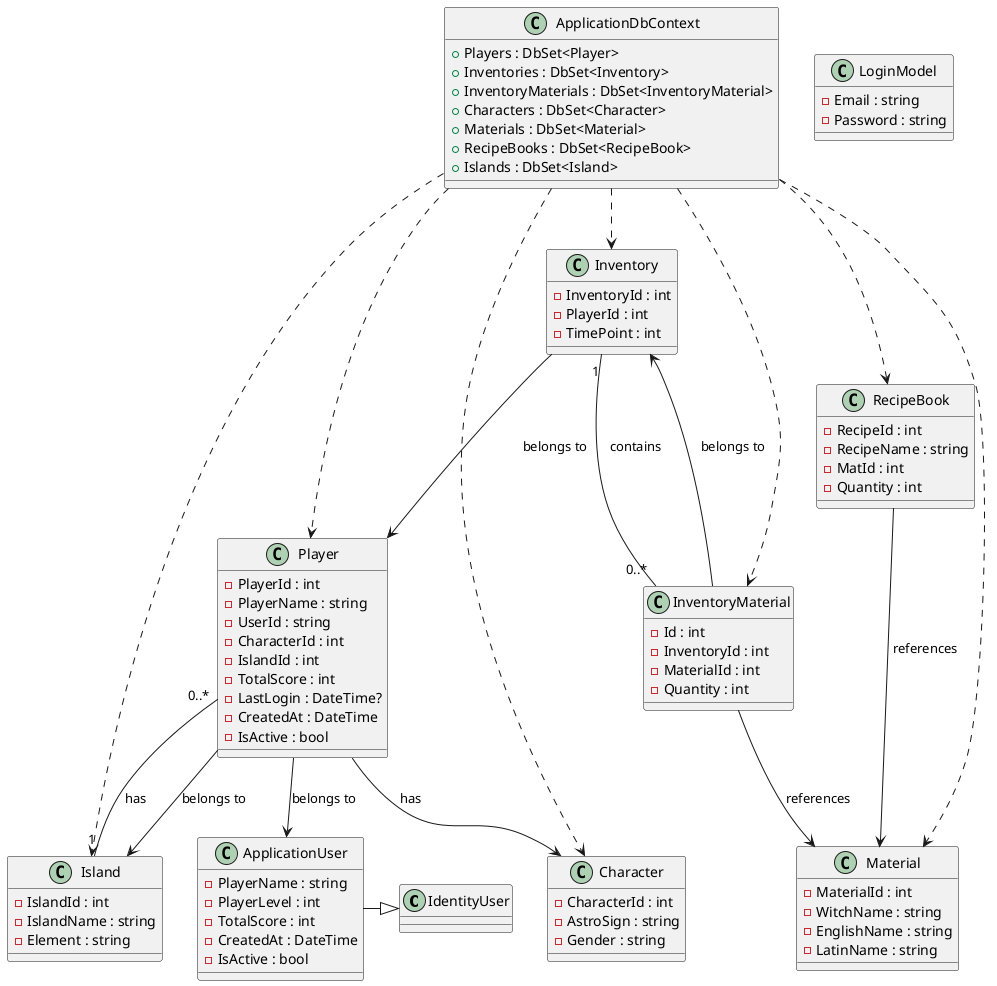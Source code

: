 ﻿@startuml

' ---------------------------
' Alapos osztályok definiálása
' ---------------------------

' IdentityUser - placeholder, mivel az ApplicationUser ezt örökli
class IdentityUser

class ApplicationUser {
  - PlayerName : string
  - PlayerLevel : int
  - TotalScore : int
  - CreatedAt : DateTime
  - IsActive : bool
}
ApplicationUser -|> IdentityUser

class Character {
  - CharacterId : int
  - AstroSign : string
  - Gender : string
}

class Inventory {
  - InventoryId : int
  - PlayerId : int
  - TimePoint : int
}

class InventoryMaterial {
  - Id : int
  - InventoryId : int
  - MaterialId : int
  - Quantity : int
}

class Island {
  - IslandId : int
  - IslandName : string
  - Element : string
}

class LoginModel {
  - Email : string
  - Password : string
}

class Material {
  - MaterialId : int
  - WitchName : string
  - EnglishName : string
  - LatinName : string
}

class Player {
  - PlayerId : int
  - PlayerName : string
  - UserId : string
  - CharacterId : int
  - IslandId : int
  - TotalScore : int
  - LastLogin : DateTime?
  - CreatedAt : DateTime
  - IsActive : bool
}

class RecipeBook {
  - RecipeId : int
  - RecipeName : string
  - MatId : int
  - Quantity : int
}

' ---------------------------
' Kapcsolatok beállítása
' ---------------------------

' Inventory "belongs to" Player (a PlayerId alapján)
Inventory --> Player : belongs to

' Inventory tartalmaz több InventoryMaterial-t
Inventory "1" -- "0..*" InventoryMaterial : contains

' InventoryMaterial kapcsolódik az Inventory-hez
InventoryMaterial --> Inventory : belongs to

' InventoryMaterial hivatkozik a Material-re
InventoryMaterial --> Material : references

' Island-nek több Player-je van
Island "1" -- "0..*" Player : has

' Player kapcsolódik az ApplicationUser-hez
Player --> ApplicationUser : belongs to

' Player rendelkezik egy Character-rel
Player --> Character : has

' (Már jelöltük az Island kapcsolatot a Player-rel, ezért ezt opcionálisan is meg lehet jelölni)
Player --> Island : belongs to

' RecipeBook hivatkozik a Material-re (MatId alapján)
RecipeBook --> Material : references

' ---------------------------
' ApplicationDbContext osztály (DbSet-ekkel)
' ---------------------------

class ApplicationDbContext {
  + Players : DbSet<Player>
  + Inventories : DbSet<Inventory>
  + InventoryMaterials : DbSet<InventoryMaterial>
  + Characters : DbSet<Character>
  + Materials : DbSet<Material>
  + RecipeBooks : DbSet<RecipeBook>
  + Islands : DbSet<Island>
}

' A context "has" a domain entitásokat (lágy függőségek)
ApplicationDbContext ..> Player
ApplicationDbContext ..> Inventory
ApplicationDbContext ..> InventoryMaterial
ApplicationDbContext ..> Character
ApplicationDbContext ..> Material
ApplicationDbContext ..> RecipeBook
ApplicationDbContext ..> Island

@enduml
